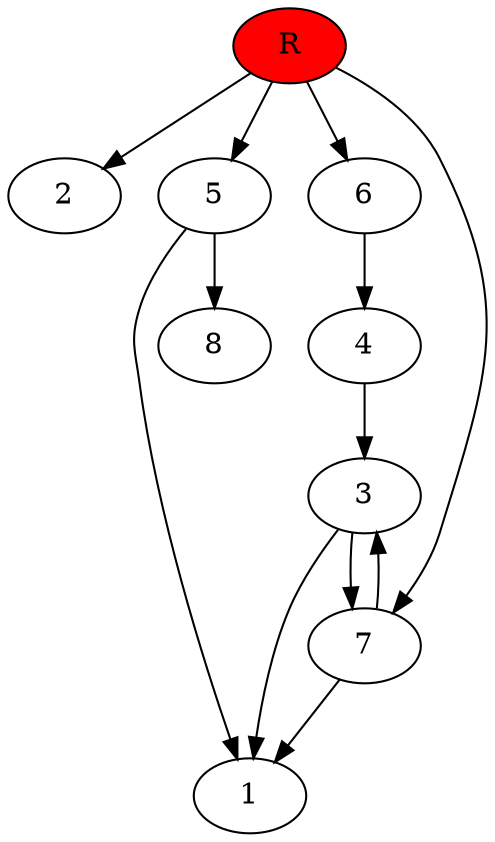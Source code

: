 digraph prb35797 {
	1
	2
	3
	4
	5
	6
	7
	8
	R [fillcolor="#ff0000" style=filled]
	3 -> 1
	3 -> 7
	4 -> 3
	5 -> 1
	5 -> 8
	6 -> 4
	7 -> 1
	7 -> 3
	R -> 2
	R -> 5
	R -> 6
	R -> 7
}
